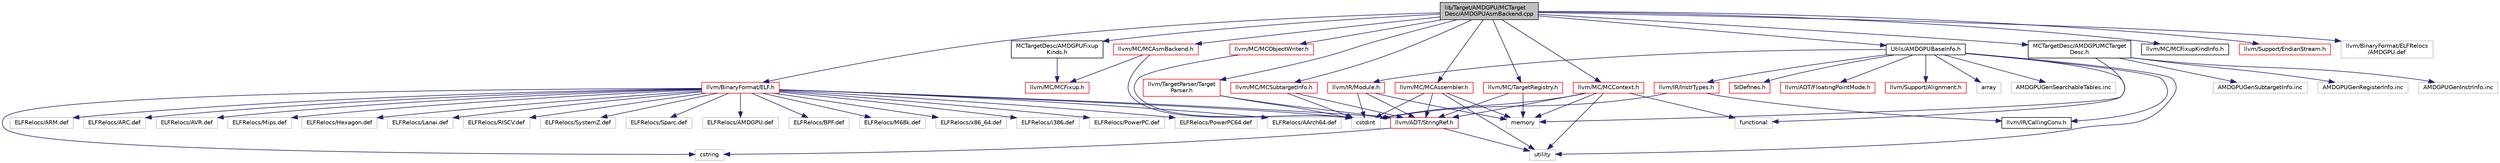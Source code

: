 digraph "lib/Target/AMDGPU/MCTargetDesc/AMDGPUAsmBackend.cpp"
{
 // LATEX_PDF_SIZE
  bgcolor="transparent";
  edge [fontname="Helvetica",fontsize="10",labelfontname="Helvetica",labelfontsize="10"];
  node [fontname="Helvetica",fontsize="10",shape=record];
  Node1 [label="lib/Target/AMDGPU/MCTarget\lDesc/AMDGPUAsmBackend.cpp",height=0.2,width=0.4,color="black", fillcolor="grey75", style="filled", fontcolor="black",tooltip=" "];
  Node1 -> Node2 [color="midnightblue",fontsize="10",style="solid",fontname="Helvetica"];
  Node2 [label="MCTargetDesc/AMDGPUFixup\lKinds.h",height=0.2,width=0.4,color="black",URL="$AMDGPUFixupKinds_8h.html",tooltip=" "];
  Node2 -> Node3 [color="midnightblue",fontsize="10",style="solid",fontname="Helvetica"];
  Node3 [label="llvm/MC/MCFixup.h",height=0.2,width=0.4,color="red",URL="$MCFixup_8h.html",tooltip=" "];
  Node1 -> Node16 [color="midnightblue",fontsize="10",style="solid",fontname="Helvetica"];
  Node16 [label="MCTargetDesc/AMDGPUMCTarget\lDesc.h",height=0.2,width=0.4,color="black",URL="$AMDGPUMCTargetDesc_8h.html",tooltip=" "];
  Node16 -> Node17 [color="midnightblue",fontsize="10",style="solid",fontname="Helvetica"];
  Node17 [label="memory",height=0.2,width=0.4,color="grey75",tooltip=" "];
  Node16 -> Node18 [color="midnightblue",fontsize="10",style="solid",fontname="Helvetica"];
  Node18 [label="AMDGPUGenRegisterInfo.inc",height=0.2,width=0.4,color="grey75",tooltip=" "];
  Node16 -> Node19 [color="midnightblue",fontsize="10",style="solid",fontname="Helvetica"];
  Node19 [label="AMDGPUGenInstrInfo.inc",height=0.2,width=0.4,color="grey75",tooltip=" "];
  Node16 -> Node20 [color="midnightblue",fontsize="10",style="solid",fontname="Helvetica"];
  Node20 [label="AMDGPUGenSubtargetInfo.inc",height=0.2,width=0.4,color="grey75",tooltip=" "];
  Node1 -> Node21 [color="midnightblue",fontsize="10",style="solid",fontname="Helvetica"];
  Node21 [label="Utils/AMDGPUBaseInfo.h",height=0.2,width=0.4,color="black",URL="$AMDGPUBaseInfo_8h.html",tooltip=" "];
  Node21 -> Node22 [color="midnightblue",fontsize="10",style="solid",fontname="Helvetica"];
  Node22 [label="SIDefines.h",height=0.2,width=0.4,color="red",URL="$SIDefines_8h.html",tooltip=" "];
  Node21 -> Node57 [color="midnightblue",fontsize="10",style="solid",fontname="Helvetica"];
  Node57 [label="llvm/ADT/FloatingPointMode.h",height=0.2,width=0.4,color="red",URL="$FloatingPointMode_8h.html",tooltip=" "];
  Node21 -> Node63 [color="midnightblue",fontsize="10",style="solid",fontname="Helvetica"];
  Node63 [label="llvm/IR/CallingConv.h",height=0.2,width=0.4,color="black",URL="$CallingConv_8h.html",tooltip=" "];
  Node21 -> Node64 [color="midnightblue",fontsize="10",style="solid",fontname="Helvetica"];
  Node64 [label="llvm/IR/InstrTypes.h",height=0.2,width=0.4,color="red",URL="$InstrTypes_8h.html",tooltip=" "];
  Node64 -> Node63 [color="midnightblue",fontsize="10",style="solid",fontname="Helvetica"];
  Node64 -> Node28 [color="midnightblue",fontsize="10",style="solid",fontname="Helvetica"];
  Node28 [label="cstdint",height=0.2,width=0.4,color="grey75",tooltip=" "];
  Node21 -> Node128 [color="midnightblue",fontsize="10",style="solid",fontname="Helvetica"];
  Node128 [label="llvm/IR/Module.h",height=0.2,width=0.4,color="red",URL="$Module_8h.html",tooltip=" "];
  Node128 -> Node59 [color="midnightblue",fontsize="10",style="solid",fontname="Helvetica"];
  Node59 [label="llvm/ADT/StringRef.h",height=0.2,width=0.4,color="red",URL="$StringRef_8h.html",tooltip=" "];
  Node59 -> Node31 [color="midnightblue",fontsize="10",style="solid",fontname="Helvetica"];
  Node31 [label="cstring",height=0.2,width=0.4,color="grey75",tooltip=" "];
  Node59 -> Node35 [color="midnightblue",fontsize="10",style="solid",fontname="Helvetica"];
  Node35 [label="utility",height=0.2,width=0.4,color="grey75",tooltip=" "];
  Node128 -> Node28 [color="midnightblue",fontsize="10",style="solid",fontname="Helvetica"];
  Node128 -> Node17 [color="midnightblue",fontsize="10",style="solid",fontname="Helvetica"];
  Node21 -> Node79 [color="midnightblue",fontsize="10",style="solid",fontname="Helvetica"];
  Node79 [label="llvm/Support/Alignment.h",height=0.2,width=0.4,color="red",URL="$Alignment_8h.html",tooltip=" "];
  Node21 -> Node52 [color="midnightblue",fontsize="10",style="solid",fontname="Helvetica"];
  Node52 [label="array",height=0.2,width=0.4,color="grey75",tooltip=" "];
  Node21 -> Node41 [color="midnightblue",fontsize="10",style="solid",fontname="Helvetica"];
  Node41 [label="functional",height=0.2,width=0.4,color="grey75",tooltip=" "];
  Node21 -> Node35 [color="midnightblue",fontsize="10",style="solid",fontname="Helvetica"];
  Node21 -> Node138 [color="midnightblue",fontsize="10",style="solid",fontname="Helvetica"];
  Node138 [label="AMDGPUGenSearchableTables.inc",height=0.2,width=0.4,color="grey75",tooltip=" "];
  Node1 -> Node139 [color="midnightblue",fontsize="10",style="solid",fontname="Helvetica"];
  Node139 [label="llvm/BinaryFormat/ELF.h",height=0.2,width=0.4,color="red",URL="$BinaryFormat_2ELF_8h.html",tooltip=" "];
  Node139 -> Node59 [color="midnightblue",fontsize="10",style="solid",fontname="Helvetica"];
  Node139 -> Node28 [color="midnightblue",fontsize="10",style="solid",fontname="Helvetica"];
  Node139 -> Node31 [color="midnightblue",fontsize="10",style="solid",fontname="Helvetica"];
  Node139 -> Node140 [color="midnightblue",fontsize="10",style="solid",fontname="Helvetica"];
  Node140 [label="ELFRelocs/x86_64.def",height=0.2,width=0.4,color="grey75",tooltip=" "];
  Node139 -> Node141 [color="midnightblue",fontsize="10",style="solid",fontname="Helvetica"];
  Node141 [label="ELFRelocs/i386.def",height=0.2,width=0.4,color="grey75",tooltip=" "];
  Node139 -> Node142 [color="midnightblue",fontsize="10",style="solid",fontname="Helvetica"];
  Node142 [label="ELFRelocs/PowerPC.def",height=0.2,width=0.4,color="grey75",tooltip=" "];
  Node139 -> Node143 [color="midnightblue",fontsize="10",style="solid",fontname="Helvetica"];
  Node143 [label="ELFRelocs/PowerPC64.def",height=0.2,width=0.4,color="grey75",tooltip=" "];
  Node139 -> Node144 [color="midnightblue",fontsize="10",style="solid",fontname="Helvetica"];
  Node144 [label="ELFRelocs/AArch64.def",height=0.2,width=0.4,color="grey75",tooltip=" "];
  Node139 -> Node145 [color="midnightblue",fontsize="10",style="solid",fontname="Helvetica"];
  Node145 [label="ELFRelocs/ARM.def",height=0.2,width=0.4,color="grey75",tooltip=" "];
  Node139 -> Node146 [color="midnightblue",fontsize="10",style="solid",fontname="Helvetica"];
  Node146 [label="ELFRelocs/ARC.def",height=0.2,width=0.4,color="grey75",tooltip=" "];
  Node139 -> Node147 [color="midnightblue",fontsize="10",style="solid",fontname="Helvetica"];
  Node147 [label="ELFRelocs/AVR.def",height=0.2,width=0.4,color="grey75",tooltip=" "];
  Node139 -> Node148 [color="midnightblue",fontsize="10",style="solid",fontname="Helvetica"];
  Node148 [label="ELFRelocs/Mips.def",height=0.2,width=0.4,color="grey75",tooltip=" "];
  Node139 -> Node149 [color="midnightblue",fontsize="10",style="solid",fontname="Helvetica"];
  Node149 [label="ELFRelocs/Hexagon.def",height=0.2,width=0.4,color="grey75",tooltip=" "];
  Node139 -> Node150 [color="midnightblue",fontsize="10",style="solid",fontname="Helvetica"];
  Node150 [label="ELFRelocs/Lanai.def",height=0.2,width=0.4,color="grey75",tooltip=" "];
  Node139 -> Node151 [color="midnightblue",fontsize="10",style="solid",fontname="Helvetica"];
  Node151 [label="ELFRelocs/RISCV.def",height=0.2,width=0.4,color="grey75",tooltip=" "];
  Node139 -> Node152 [color="midnightblue",fontsize="10",style="solid",fontname="Helvetica"];
  Node152 [label="ELFRelocs/SystemZ.def",height=0.2,width=0.4,color="grey75",tooltip=" "];
  Node139 -> Node153 [color="midnightblue",fontsize="10",style="solid",fontname="Helvetica"];
  Node153 [label="ELFRelocs/Sparc.def",height=0.2,width=0.4,color="grey75",tooltip=" "];
  Node139 -> Node154 [color="midnightblue",fontsize="10",style="solid",fontname="Helvetica"];
  Node154 [label="ELFRelocs/AMDGPU.def",height=0.2,width=0.4,color="grey75",tooltip=" "];
  Node139 -> Node155 [color="midnightblue",fontsize="10",style="solid",fontname="Helvetica"];
  Node155 [label="ELFRelocs/BPF.def",height=0.2,width=0.4,color="grey75",tooltip=" "];
  Node139 -> Node156 [color="midnightblue",fontsize="10",style="solid",fontname="Helvetica"];
  Node156 [label="ELFRelocs/M68k.def",height=0.2,width=0.4,color="grey75",tooltip=" "];
  Node1 -> Node163 [color="midnightblue",fontsize="10",style="solid",fontname="Helvetica"];
  Node163 [label="llvm/MC/MCAsmBackend.h",height=0.2,width=0.4,color="red",URL="$MCAsmBackend_8h.html",tooltip=" "];
  Node163 -> Node3 [color="midnightblue",fontsize="10",style="solid",fontname="Helvetica"];
  Node163 -> Node28 [color="midnightblue",fontsize="10",style="solid",fontname="Helvetica"];
  Node1 -> Node165 [color="midnightblue",fontsize="10",style="solid",fontname="Helvetica"];
  Node165 [label="llvm/MC/MCAssembler.h",height=0.2,width=0.4,color="red",URL="$MCAssembler_8h.html",tooltip=" "];
  Node165 -> Node59 [color="midnightblue",fontsize="10",style="solid",fontname="Helvetica"];
  Node165 -> Node28 [color="midnightblue",fontsize="10",style="solid",fontname="Helvetica"];
  Node165 -> Node17 [color="midnightblue",fontsize="10",style="solid",fontname="Helvetica"];
  Node165 -> Node35 [color="midnightblue",fontsize="10",style="solid",fontname="Helvetica"];
  Node1 -> Node188 [color="midnightblue",fontsize="10",style="solid",fontname="Helvetica"];
  Node188 [label="llvm/MC/MCContext.h",height=0.2,width=0.4,color="red",URL="$MCContext_8h.html",tooltip=" "];
  Node188 -> Node59 [color="midnightblue",fontsize="10",style="solid",fontname="Helvetica"];
  Node188 -> Node28 [color="midnightblue",fontsize="10",style="solid",fontname="Helvetica"];
  Node188 -> Node41 [color="midnightblue",fontsize="10",style="solid",fontname="Helvetica"];
  Node188 -> Node17 [color="midnightblue",fontsize="10",style="solid",fontname="Helvetica"];
  Node188 -> Node35 [color="midnightblue",fontsize="10",style="solid",fontname="Helvetica"];
  Node1 -> Node204 [color="midnightblue",fontsize="10",style="solid",fontname="Helvetica"];
  Node204 [label="llvm/MC/MCFixupKindInfo.h",height=0.2,width=0.4,color="black",URL="$MCFixupKindInfo_8h.html",tooltip=" "];
  Node1 -> Node205 [color="midnightblue",fontsize="10",style="solid",fontname="Helvetica"];
  Node205 [label="llvm/MC/MCObjectWriter.h",height=0.2,width=0.4,color="red",URL="$MCObjectWriter_8h.html",tooltip=" "];
  Node205 -> Node28 [color="midnightblue",fontsize="10",style="solid",fontname="Helvetica"];
  Node1 -> Node206 [color="midnightblue",fontsize="10",style="solid",fontname="Helvetica"];
  Node206 [label="llvm/MC/MCSubtargetInfo.h",height=0.2,width=0.4,color="red",URL="$MCSubtargetInfo_8h.html",tooltip=" "];
  Node206 -> Node59 [color="midnightblue",fontsize="10",style="solid",fontname="Helvetica"];
  Node206 -> Node28 [color="midnightblue",fontsize="10",style="solid",fontname="Helvetica"];
  Node1 -> Node210 [color="midnightblue",fontsize="10",style="solid",fontname="Helvetica"];
  Node210 [label="llvm/MC/TargetRegistry.h",height=0.2,width=0.4,color="red",URL="$TargetRegistry_8h.html",tooltip=" "];
  Node210 -> Node59 [color="midnightblue",fontsize="10",style="solid",fontname="Helvetica"];
  Node210 -> Node17 [color="midnightblue",fontsize="10",style="solid",fontname="Helvetica"];
  Node1 -> Node216 [color="midnightblue",fontsize="10",style="solid",fontname="Helvetica"];
  Node216 [label="llvm/Support/EndianStream.h",height=0.2,width=0.4,color="red",URL="$EndianStream_8h.html",tooltip=" "];
  Node1 -> Node217 [color="midnightblue",fontsize="10",style="solid",fontname="Helvetica"];
  Node217 [label="llvm/TargetParser/Target\lParser.h",height=0.2,width=0.4,color="red",URL="$TargetParser_8h.html",tooltip=" "];
  Node217 -> Node59 [color="midnightblue",fontsize="10",style="solid",fontname="Helvetica"];
  Node217 -> Node28 [color="midnightblue",fontsize="10",style="solid",fontname="Helvetica"];
  Node1 -> Node218 [color="midnightblue",fontsize="10",style="solid",fontname="Helvetica"];
  Node218 [label="llvm/BinaryFormat/ELFRelocs\l/AMDGPU.def",height=0.2,width=0.4,color="grey75",tooltip=" "];
}
